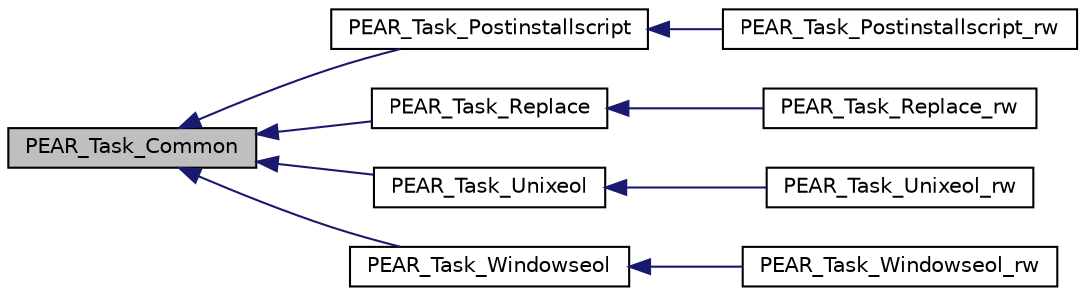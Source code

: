 digraph "PEAR_Task_Common"
{
 // LATEX_PDF_SIZE
  edge [fontname="Helvetica",fontsize="10",labelfontname="Helvetica",labelfontsize="10"];
  node [fontname="Helvetica",fontsize="10",shape=record];
  rankdir="LR";
  Node1 [label="PEAR_Task_Common",height=0.2,width=0.4,color="black", fillcolor="grey75", style="filled", fontcolor="black",tooltip=" "];
  Node1 -> Node2 [dir="back",color="midnightblue",fontsize="10",style="solid"];
  Node2 [label="PEAR_Task_Postinstallscript",height=0.2,width=0.4,color="black", fillcolor="white", style="filled",URL="$classPEAR__Task__Postinstallscript.html",tooltip=" "];
  Node2 -> Node3 [dir="back",color="midnightblue",fontsize="10",style="solid"];
  Node3 [label="PEAR_Task_Postinstallscript_rw",height=0.2,width=0.4,color="black", fillcolor="white", style="filled",URL="$classPEAR__Task__Postinstallscript__rw.html",tooltip=" "];
  Node1 -> Node4 [dir="back",color="midnightblue",fontsize="10",style="solid"];
  Node4 [label="PEAR_Task_Replace",height=0.2,width=0.4,color="black", fillcolor="white", style="filled",URL="$classPEAR__Task__Replace.html",tooltip=" "];
  Node4 -> Node5 [dir="back",color="midnightblue",fontsize="10",style="solid"];
  Node5 [label="PEAR_Task_Replace_rw",height=0.2,width=0.4,color="black", fillcolor="white", style="filled",URL="$classPEAR__Task__Replace__rw.html",tooltip=" "];
  Node1 -> Node6 [dir="back",color="midnightblue",fontsize="10",style="solid"];
  Node6 [label="PEAR_Task_Unixeol",height=0.2,width=0.4,color="black", fillcolor="white", style="filled",URL="$classPEAR__Task__Unixeol.html",tooltip=" "];
  Node6 -> Node7 [dir="back",color="midnightblue",fontsize="10",style="solid"];
  Node7 [label="PEAR_Task_Unixeol_rw",height=0.2,width=0.4,color="black", fillcolor="white", style="filled",URL="$classPEAR__Task__Unixeol__rw.html",tooltip=" "];
  Node1 -> Node8 [dir="back",color="midnightblue",fontsize="10",style="solid"];
  Node8 [label="PEAR_Task_Windowseol",height=0.2,width=0.4,color="black", fillcolor="white", style="filled",URL="$classPEAR__Task__Windowseol.html",tooltip=" "];
  Node8 -> Node9 [dir="back",color="midnightblue",fontsize="10",style="solid"];
  Node9 [label="PEAR_Task_Windowseol_rw",height=0.2,width=0.4,color="black", fillcolor="white", style="filled",URL="$classPEAR__Task__Windowseol__rw.html",tooltip=" "];
}
